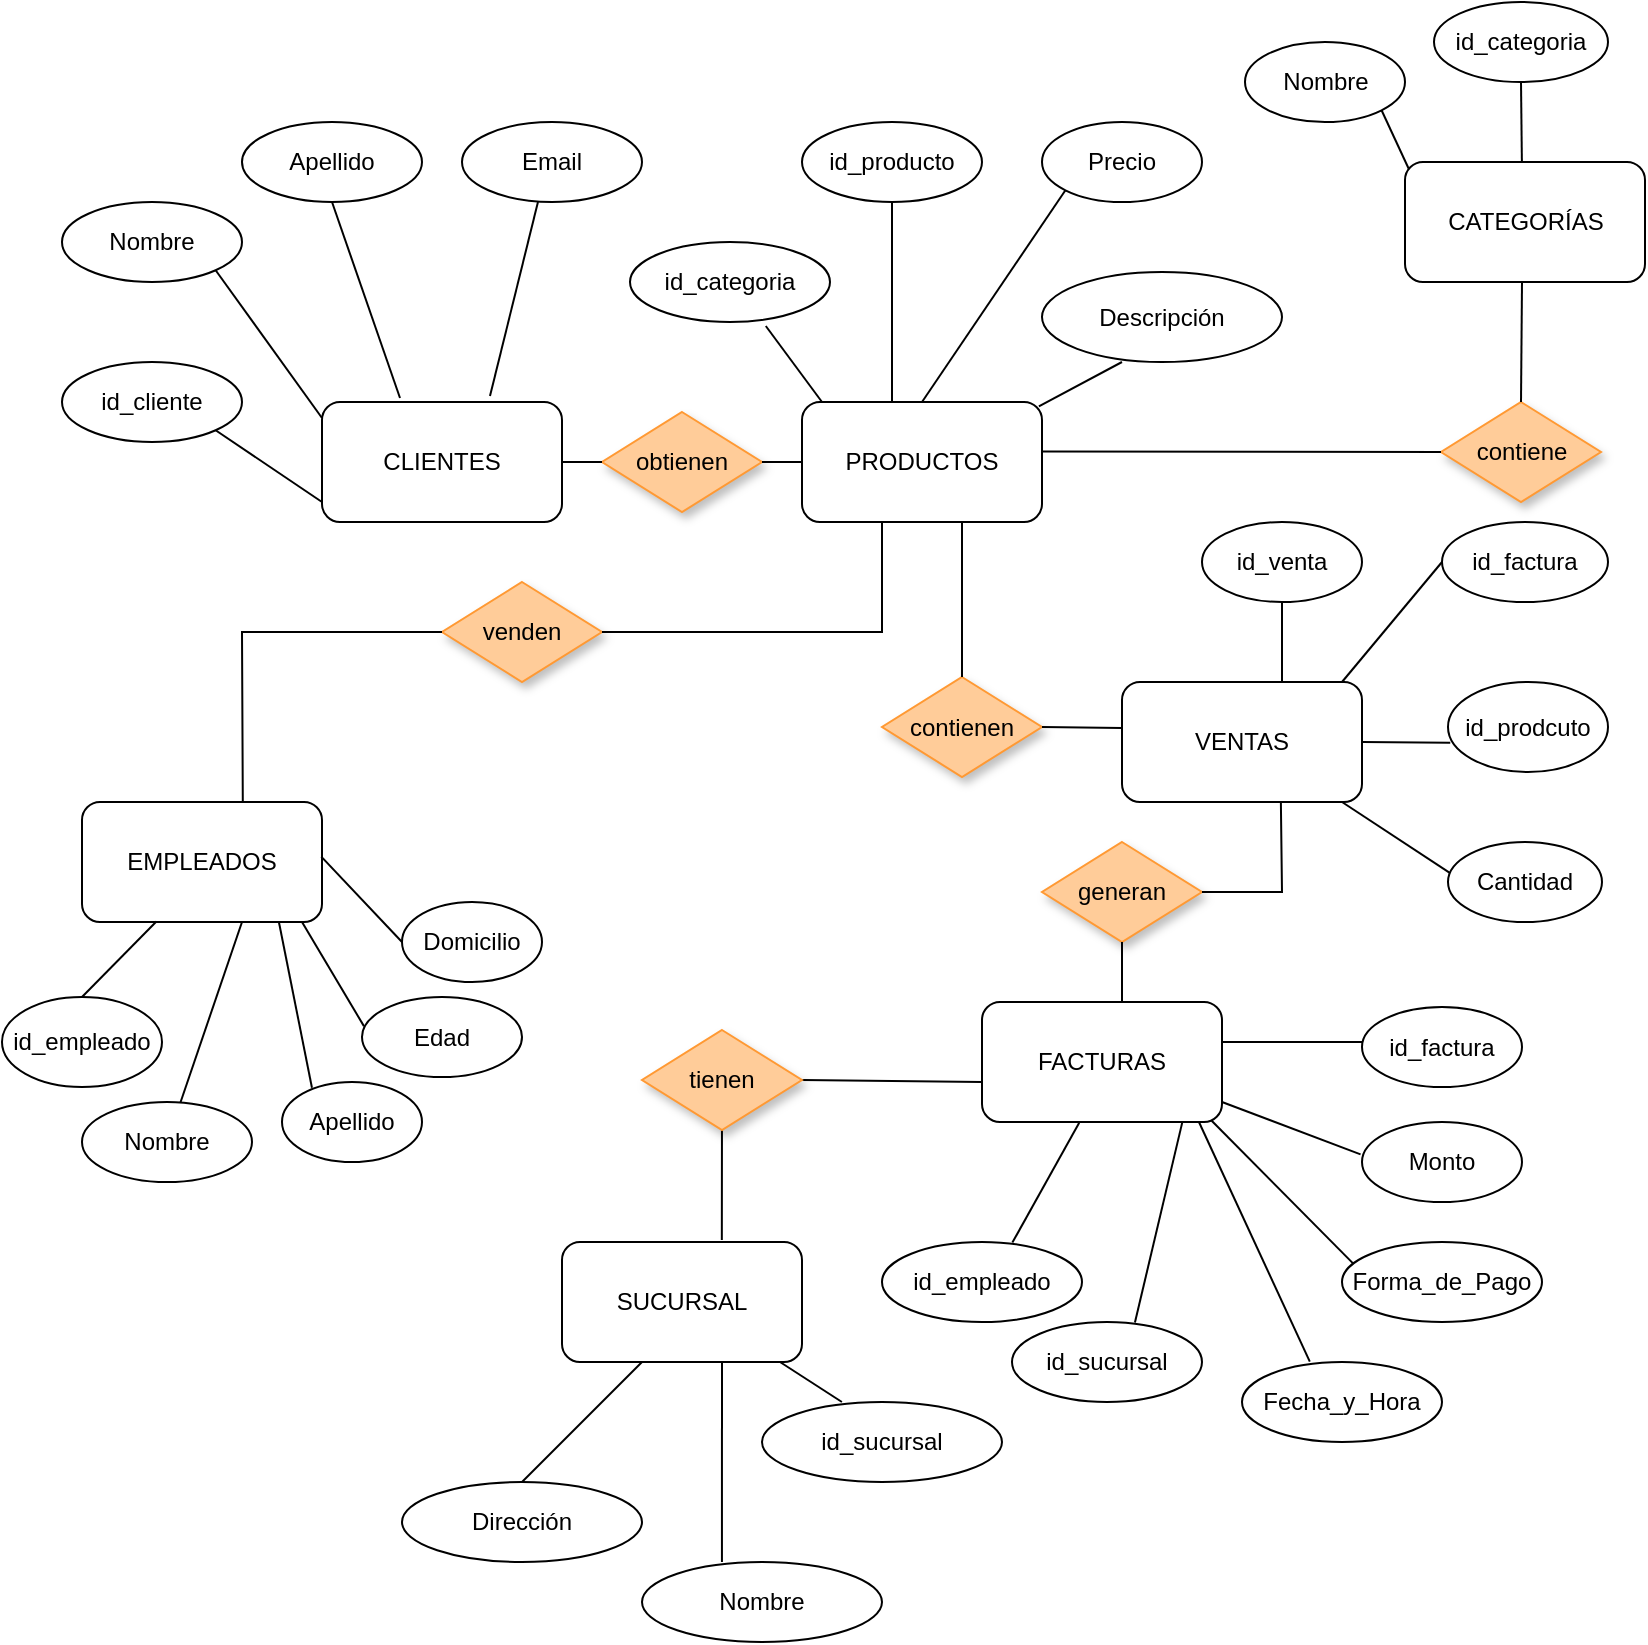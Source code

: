 <mxfile version="21.1.2" type="device">
  <diagram name="Página-1" id="aUL2StrygrHeIbLncTos">
    <mxGraphModel dx="1480" dy="673" grid="1" gridSize="10" guides="1" tooltips="1" connect="1" arrows="1" fold="1" page="1" pageScale="1" pageWidth="827" pageHeight="1169" math="0" shadow="0">
      <root>
        <mxCell id="0" />
        <mxCell id="1" parent="0" />
        <mxCell id="OwYhQeOUN2ve-CkDYoAG-1" value="CLIENTES" style="rounded=1;whiteSpace=wrap;html=1;" vertex="1" parent="1">
          <mxGeometry x="160" y="220" width="120" height="60" as="geometry" />
        </mxCell>
        <mxCell id="OwYhQeOUN2ve-CkDYoAG-2" value="id_cliente" style="ellipse;whiteSpace=wrap;html=1;" vertex="1" parent="1">
          <mxGeometry x="30" y="200" width="90" height="40" as="geometry" />
        </mxCell>
        <mxCell id="OwYhQeOUN2ve-CkDYoAG-3" value="Nombre" style="ellipse;whiteSpace=wrap;html=1;" vertex="1" parent="1">
          <mxGeometry x="30" y="120" width="90" height="40" as="geometry" />
        </mxCell>
        <mxCell id="OwYhQeOUN2ve-CkDYoAG-4" value="Apellido" style="ellipse;whiteSpace=wrap;html=1;" vertex="1" parent="1">
          <mxGeometry x="120" y="80" width="90" height="40" as="geometry" />
        </mxCell>
        <mxCell id="OwYhQeOUN2ve-CkDYoAG-5" value="Email" style="ellipse;whiteSpace=wrap;html=1;" vertex="1" parent="1">
          <mxGeometry x="230" y="80" width="90" height="40" as="geometry" />
        </mxCell>
        <mxCell id="OwYhQeOUN2ve-CkDYoAG-9" value="" style="endArrow=none;html=1;rounded=0;entryX=0.422;entryY=1;entryDx=0;entryDy=0;entryPerimeter=0;exitX=0.7;exitY=-0.05;exitDx=0;exitDy=0;exitPerimeter=0;" edge="1" parent="1" source="OwYhQeOUN2ve-CkDYoAG-1" target="OwYhQeOUN2ve-CkDYoAG-5">
          <mxGeometry width="50" height="50" relative="1" as="geometry">
            <mxPoint x="240" y="240" as="sourcePoint" />
            <mxPoint x="290" y="190" as="targetPoint" />
          </mxGeometry>
        </mxCell>
        <mxCell id="OwYhQeOUN2ve-CkDYoAG-10" value="" style="endArrow=none;html=1;rounded=0;entryX=0.5;entryY=1;entryDx=0;entryDy=0;exitX=0.325;exitY=-0.033;exitDx=0;exitDy=0;exitPerimeter=0;" edge="1" parent="1" source="OwYhQeOUN2ve-CkDYoAG-1" target="OwYhQeOUN2ve-CkDYoAG-4">
          <mxGeometry width="50" height="50" relative="1" as="geometry">
            <mxPoint x="182" y="240" as="sourcePoint" />
            <mxPoint x="210" y="120" as="targetPoint" />
          </mxGeometry>
        </mxCell>
        <mxCell id="OwYhQeOUN2ve-CkDYoAG-11" value="" style="endArrow=none;html=1;rounded=0;entryX=1;entryY=1;entryDx=0;entryDy=0;" edge="1" parent="1" target="OwYhQeOUN2ve-CkDYoAG-2">
          <mxGeometry width="50" height="50" relative="1" as="geometry">
            <mxPoint x="160" y="270" as="sourcePoint" />
            <mxPoint x="210" y="220" as="targetPoint" />
          </mxGeometry>
        </mxCell>
        <mxCell id="OwYhQeOUN2ve-CkDYoAG-12" value="" style="endArrow=none;html=1;rounded=0;entryX=1;entryY=1;entryDx=0;entryDy=0;exitX=0;exitY=0.133;exitDx=0;exitDy=0;exitPerimeter=0;" edge="1" parent="1" source="OwYhQeOUN2ve-CkDYoAG-1" target="OwYhQeOUN2ve-CkDYoAG-3">
          <mxGeometry width="50" height="50" relative="1" as="geometry">
            <mxPoint x="170" y="240" as="sourcePoint" />
            <mxPoint x="220" y="190" as="targetPoint" />
          </mxGeometry>
        </mxCell>
        <mxCell id="OwYhQeOUN2ve-CkDYoAG-13" value="PRODUCTOS" style="rounded=1;whiteSpace=wrap;html=1;" vertex="1" parent="1">
          <mxGeometry x="400" y="220" width="120" height="60" as="geometry" />
        </mxCell>
        <mxCell id="OwYhQeOUN2ve-CkDYoAG-14" value="id_producto" style="ellipse;whiteSpace=wrap;html=1;" vertex="1" parent="1">
          <mxGeometry x="400" y="80" width="90" height="40" as="geometry" />
        </mxCell>
        <mxCell id="OwYhQeOUN2ve-CkDYoAG-15" value="Precio" style="ellipse;whiteSpace=wrap;html=1;" vertex="1" parent="1">
          <mxGeometry x="520" y="80" width="80" height="40" as="geometry" />
        </mxCell>
        <mxCell id="OwYhQeOUN2ve-CkDYoAG-16" value="Descripción" style="ellipse;whiteSpace=wrap;html=1;" vertex="1" parent="1">
          <mxGeometry x="520" y="155" width="120" height="45" as="geometry" />
        </mxCell>
        <mxCell id="OwYhQeOUN2ve-CkDYoAG-18" value="" style="endArrow=none;html=1;rounded=0;entryX=0.5;entryY=1;entryDx=0;entryDy=0;" edge="1" parent="1" target="OwYhQeOUN2ve-CkDYoAG-14">
          <mxGeometry width="50" height="50" relative="1" as="geometry">
            <mxPoint x="445" y="220" as="sourcePoint" />
            <mxPoint x="440" y="270" as="targetPoint" />
          </mxGeometry>
        </mxCell>
        <mxCell id="OwYhQeOUN2ve-CkDYoAG-19" value="" style="endArrow=none;html=1;rounded=0;entryX=0;entryY=1;entryDx=0;entryDy=0;" edge="1" parent="1" target="OwYhQeOUN2ve-CkDYoAG-15">
          <mxGeometry width="50" height="50" relative="1" as="geometry">
            <mxPoint x="460" y="220" as="sourcePoint" />
            <mxPoint x="510" y="170" as="targetPoint" />
          </mxGeometry>
        </mxCell>
        <mxCell id="OwYhQeOUN2ve-CkDYoAG-20" value="" style="endArrow=none;html=1;rounded=0;exitX=0.987;exitY=0.036;exitDx=0;exitDy=0;exitPerimeter=0;" edge="1" parent="1" source="OwYhQeOUN2ve-CkDYoAG-13">
          <mxGeometry width="50" height="50" relative="1" as="geometry">
            <mxPoint x="520" y="250" as="sourcePoint" />
            <mxPoint x="560" y="200" as="targetPoint" />
          </mxGeometry>
        </mxCell>
        <mxCell id="OwYhQeOUN2ve-CkDYoAG-21" value="obtienen" style="rhombus;whiteSpace=wrap;html=1;strokeColor=#FF9933;shadow=1;fillColor=#FFCC99;" vertex="1" parent="1">
          <mxGeometry x="300" y="225" width="80" height="50" as="geometry" />
        </mxCell>
        <mxCell id="OwYhQeOUN2ve-CkDYoAG-23" value="" style="endArrow=none;html=1;rounded=0;entryX=1;entryY=0.5;entryDx=0;entryDy=0;exitX=0;exitY=0.5;exitDx=0;exitDy=0;" edge="1" parent="1" source="OwYhQeOUN2ve-CkDYoAG-21" target="OwYhQeOUN2ve-CkDYoAG-1">
          <mxGeometry width="50" height="50" relative="1" as="geometry">
            <mxPoint x="480" y="360" as="sourcePoint" />
            <mxPoint x="530" y="310" as="targetPoint" />
          </mxGeometry>
        </mxCell>
        <mxCell id="OwYhQeOUN2ve-CkDYoAG-24" value="" style="endArrow=none;html=1;rounded=0;exitX=1;exitY=0.5;exitDx=0;exitDy=0;entryX=0;entryY=0.5;entryDx=0;entryDy=0;" edge="1" parent="1" source="OwYhQeOUN2ve-CkDYoAG-21" target="OwYhQeOUN2ve-CkDYoAG-13">
          <mxGeometry width="50" height="50" relative="1" as="geometry">
            <mxPoint x="480" y="360" as="sourcePoint" />
            <mxPoint x="530" y="310" as="targetPoint" />
          </mxGeometry>
        </mxCell>
        <mxCell id="OwYhQeOUN2ve-CkDYoAG-25" value="VENTAS" style="rounded=1;whiteSpace=wrap;html=1;" vertex="1" parent="1">
          <mxGeometry x="560" y="360" width="120" height="60" as="geometry" />
        </mxCell>
        <mxCell id="OwYhQeOUN2ve-CkDYoAG-27" value="id_venta" style="ellipse;whiteSpace=wrap;html=1;" vertex="1" parent="1">
          <mxGeometry x="600" y="280" width="80" height="40" as="geometry" />
        </mxCell>
        <mxCell id="OwYhQeOUN2ve-CkDYoAG-28" value="id_factura" style="ellipse;whiteSpace=wrap;html=1;" vertex="1" parent="1">
          <mxGeometry x="720" y="280" width="83" height="40" as="geometry" />
        </mxCell>
        <mxCell id="OwYhQeOUN2ve-CkDYoAG-29" value="id_prodcuto" style="ellipse;whiteSpace=wrap;html=1;" vertex="1" parent="1">
          <mxGeometry x="723" y="360" width="80" height="45" as="geometry" />
        </mxCell>
        <mxCell id="OwYhQeOUN2ve-CkDYoAG-30" value="Cantidad" style="ellipse;whiteSpace=wrap;html=1;" vertex="1" parent="1">
          <mxGeometry x="723" y="440" width="77" height="40" as="geometry" />
        </mxCell>
        <mxCell id="OwYhQeOUN2ve-CkDYoAG-31" value="" style="endArrow=none;html=1;rounded=0;entryX=0;entryY=0.5;entryDx=0;entryDy=0;" edge="1" parent="1" target="OwYhQeOUN2ve-CkDYoAG-28">
          <mxGeometry width="50" height="50" relative="1" as="geometry">
            <mxPoint x="670" y="360" as="sourcePoint" />
            <mxPoint x="720" y="310" as="targetPoint" />
          </mxGeometry>
        </mxCell>
        <mxCell id="OwYhQeOUN2ve-CkDYoAG-32" value="" style="endArrow=none;html=1;rounded=0;entryX=0.5;entryY=1;entryDx=0;entryDy=0;" edge="1" parent="1" target="OwYhQeOUN2ve-CkDYoAG-27">
          <mxGeometry width="50" height="50" relative="1" as="geometry">
            <mxPoint x="640" y="360" as="sourcePoint" />
            <mxPoint x="660" y="420" as="targetPoint" />
          </mxGeometry>
        </mxCell>
        <mxCell id="OwYhQeOUN2ve-CkDYoAG-33" value="" style="endArrow=none;html=1;rounded=0;entryX=0.014;entryY=0.675;entryDx=0;entryDy=0;entryPerimeter=0;" edge="1" parent="1" target="OwYhQeOUN2ve-CkDYoAG-29">
          <mxGeometry width="50" height="50" relative="1" as="geometry">
            <mxPoint x="680" y="390" as="sourcePoint" />
            <mxPoint x="730" y="340" as="targetPoint" />
          </mxGeometry>
        </mxCell>
        <mxCell id="OwYhQeOUN2ve-CkDYoAG-34" value="" style="endArrow=none;html=1;rounded=0;entryX=0.014;entryY=0.388;entryDx=0;entryDy=0;entryPerimeter=0;" edge="1" parent="1" target="OwYhQeOUN2ve-CkDYoAG-30">
          <mxGeometry width="50" height="50" relative="1" as="geometry">
            <mxPoint x="670" y="420" as="sourcePoint" />
            <mxPoint x="720" y="370" as="targetPoint" />
          </mxGeometry>
        </mxCell>
        <mxCell id="OwYhQeOUN2ve-CkDYoAG-35" value="contienen" style="rhombus;whiteSpace=wrap;html=1;strokeColor=#FF9933;shadow=1;fillColor=#FFCC99;" vertex="1" parent="1">
          <mxGeometry x="440" y="357.5" width="80" height="50" as="geometry" />
        </mxCell>
        <mxCell id="OwYhQeOUN2ve-CkDYoAG-36" value="" style="endArrow=none;html=1;rounded=0;exitX=0.5;exitY=0;exitDx=0;exitDy=0;" edge="1" parent="1" source="OwYhQeOUN2ve-CkDYoAG-35">
          <mxGeometry width="50" height="50" relative="1" as="geometry">
            <mxPoint x="430" y="380" as="sourcePoint" />
            <mxPoint x="480" y="280" as="targetPoint" />
          </mxGeometry>
        </mxCell>
        <mxCell id="OwYhQeOUN2ve-CkDYoAG-37" value="" style="endArrow=none;html=1;rounded=0;exitX=1;exitY=0.5;exitDx=0;exitDy=0;" edge="1" parent="1" source="OwYhQeOUN2ve-CkDYoAG-35">
          <mxGeometry width="50" height="50" relative="1" as="geometry">
            <mxPoint x="520" y="380" as="sourcePoint" />
            <mxPoint x="560" y="383" as="targetPoint" />
          </mxGeometry>
        </mxCell>
        <mxCell id="OwYhQeOUN2ve-CkDYoAG-39" value="FACTURAS" style="rounded=1;whiteSpace=wrap;html=1;" vertex="1" parent="1">
          <mxGeometry x="490" y="520" width="120" height="60" as="geometry" />
        </mxCell>
        <mxCell id="OwYhQeOUN2ve-CkDYoAG-40" value="id_factura" style="ellipse;whiteSpace=wrap;html=1;" vertex="1" parent="1">
          <mxGeometry x="680" y="522.5" width="80" height="40" as="geometry" />
        </mxCell>
        <mxCell id="OwYhQeOUN2ve-CkDYoAG-41" value="Monto" style="ellipse;whiteSpace=wrap;html=1;" vertex="1" parent="1">
          <mxGeometry x="680" y="580" width="80" height="40" as="geometry" />
        </mxCell>
        <mxCell id="OwYhQeOUN2ve-CkDYoAG-42" value="Forma_de_Pago" style="ellipse;whiteSpace=wrap;html=1;" vertex="1" parent="1">
          <mxGeometry x="670" y="640" width="100" height="40" as="geometry" />
        </mxCell>
        <mxCell id="OwYhQeOUN2ve-CkDYoAG-43" value="Fecha_y_Hora" style="ellipse;whiteSpace=wrap;html=1;" vertex="1" parent="1">
          <mxGeometry x="620" y="700" width="100" height="40" as="geometry" />
        </mxCell>
        <mxCell id="OwYhQeOUN2ve-CkDYoAG-45" value="id_sucursal" style="ellipse;whiteSpace=wrap;html=1;" vertex="1" parent="1">
          <mxGeometry x="505" y="680" width="95" height="40" as="geometry" />
        </mxCell>
        <mxCell id="OwYhQeOUN2ve-CkDYoAG-46" value="id_empleado" style="ellipse;whiteSpace=wrap;html=1;" vertex="1" parent="1">
          <mxGeometry x="440" y="640" width="100" height="40" as="geometry" />
        </mxCell>
        <mxCell id="OwYhQeOUN2ve-CkDYoAG-47" value="EMPLEADOS" style="rounded=1;whiteSpace=wrap;html=1;" vertex="1" parent="1">
          <mxGeometry x="40" y="420" width="120" height="60" as="geometry" />
        </mxCell>
        <mxCell id="OwYhQeOUN2ve-CkDYoAG-48" value="id_empleado" style="ellipse;whiteSpace=wrap;html=1;" vertex="1" parent="1">
          <mxGeometry y="517.5" width="80" height="45" as="geometry" />
        </mxCell>
        <mxCell id="OwYhQeOUN2ve-CkDYoAG-49" value="Nombre" style="ellipse;whiteSpace=wrap;html=1;" vertex="1" parent="1">
          <mxGeometry x="40" y="570" width="85" height="40" as="geometry" />
        </mxCell>
        <mxCell id="OwYhQeOUN2ve-CkDYoAG-50" value="Apellido" style="ellipse;whiteSpace=wrap;html=1;" vertex="1" parent="1">
          <mxGeometry x="140" y="560" width="70" height="40" as="geometry" />
        </mxCell>
        <mxCell id="OwYhQeOUN2ve-CkDYoAG-51" value="Edad" style="ellipse;whiteSpace=wrap;html=1;" vertex="1" parent="1">
          <mxGeometry x="180" y="517.5" width="80" height="40" as="geometry" />
        </mxCell>
        <mxCell id="OwYhQeOUN2ve-CkDYoAG-52" value="Domicilio" style="ellipse;whiteSpace=wrap;html=1;" vertex="1" parent="1">
          <mxGeometry x="200" y="470" width="70" height="40" as="geometry" />
        </mxCell>
        <mxCell id="OwYhQeOUN2ve-CkDYoAG-53" value="SUCURSAL" style="rounded=1;whiteSpace=wrap;html=1;" vertex="1" parent="1">
          <mxGeometry x="280" y="640" width="120" height="60" as="geometry" />
        </mxCell>
        <mxCell id="OwYhQeOUN2ve-CkDYoAG-54" value="id_sucursal" style="ellipse;whiteSpace=wrap;html=1;" vertex="1" parent="1">
          <mxGeometry x="380" y="720" width="120" height="40" as="geometry" />
        </mxCell>
        <mxCell id="OwYhQeOUN2ve-CkDYoAG-55" value="Nombre" style="ellipse;whiteSpace=wrap;html=1;" vertex="1" parent="1">
          <mxGeometry x="320" y="800" width="120" height="40" as="geometry" />
        </mxCell>
        <mxCell id="OwYhQeOUN2ve-CkDYoAG-56" value="Dirección" style="ellipse;whiteSpace=wrap;html=1;" vertex="1" parent="1">
          <mxGeometry x="200" y="760" width="120" height="40" as="geometry" />
        </mxCell>
        <mxCell id="OwYhQeOUN2ve-CkDYoAG-57" value="CATEGORÍAS" style="rounded=1;whiteSpace=wrap;html=1;" vertex="1" parent="1">
          <mxGeometry x="701.5" y="100" width="120" height="60" as="geometry" />
        </mxCell>
        <mxCell id="OwYhQeOUN2ve-CkDYoAG-58" value="id_categoria" style="ellipse;whiteSpace=wrap;html=1;" vertex="1" parent="1">
          <mxGeometry x="314" y="140" width="100" height="40" as="geometry" />
        </mxCell>
        <mxCell id="OwYhQeOUN2ve-CkDYoAG-59" value="id_categoria" style="ellipse;whiteSpace=wrap;html=1;" vertex="1" parent="1">
          <mxGeometry x="716" y="20" width="87" height="40" as="geometry" />
        </mxCell>
        <mxCell id="OwYhQeOUN2ve-CkDYoAG-62" value="Nombre" style="ellipse;whiteSpace=wrap;html=1;" vertex="1" parent="1">
          <mxGeometry x="621.5" y="40" width="80" height="40" as="geometry" />
        </mxCell>
        <mxCell id="OwYhQeOUN2ve-CkDYoAG-63" value="" style="endArrow=none;html=1;rounded=0;entryX=0.487;entryY=-0.006;entryDx=0;entryDy=0;entryPerimeter=0;exitX=0.5;exitY=1;exitDx=0;exitDy=0;" edge="1" parent="1" source="OwYhQeOUN2ve-CkDYoAG-59" target="OwYhQeOUN2ve-CkDYoAG-57">
          <mxGeometry width="50" height="50" relative="1" as="geometry">
            <mxPoint x="762" y="70" as="sourcePoint" />
            <mxPoint x="500" y="140" as="targetPoint" />
          </mxGeometry>
        </mxCell>
        <mxCell id="OwYhQeOUN2ve-CkDYoAG-64" value="" style="endArrow=none;html=1;rounded=0;entryX=0.015;entryY=0.054;entryDx=0;entryDy=0;entryPerimeter=0;exitX=1;exitY=1;exitDx=0;exitDy=0;" edge="1" parent="1" source="OwYhQeOUN2ve-CkDYoAG-62" target="OwYhQeOUN2ve-CkDYoAG-57">
          <mxGeometry width="50" height="50" relative="1" as="geometry">
            <mxPoint x="710" y="140" as="sourcePoint" />
            <mxPoint x="760" y="90" as="targetPoint" />
          </mxGeometry>
        </mxCell>
        <mxCell id="OwYhQeOUN2ve-CkDYoAG-65" value="contiene" style="rhombus;whiteSpace=wrap;html=1;strokeColor=#FF9933;shadow=1;fillColor=#FFCC99;" vertex="1" parent="1">
          <mxGeometry x="719.5" y="220" width="80" height="50" as="geometry" />
        </mxCell>
        <mxCell id="OwYhQeOUN2ve-CkDYoAG-66" value="" style="endArrow=none;html=1;rounded=0;exitX=0.5;exitY=0;exitDx=0;exitDy=0;" edge="1" parent="1" source="OwYhQeOUN2ve-CkDYoAG-65">
          <mxGeometry width="50" height="50" relative="1" as="geometry">
            <mxPoint x="700" y="300" as="sourcePoint" />
            <mxPoint x="760" y="160" as="targetPoint" />
          </mxGeometry>
        </mxCell>
        <mxCell id="OwYhQeOUN2ve-CkDYoAG-67" value="" style="endArrow=none;html=1;rounded=0;entryX=0;entryY=0.5;entryDx=0;entryDy=0;exitX=0.999;exitY=0.413;exitDx=0;exitDy=0;exitPerimeter=0;" edge="1" parent="1" source="OwYhQeOUN2ve-CkDYoAG-13" target="OwYhQeOUN2ve-CkDYoAG-65">
          <mxGeometry width="50" height="50" relative="1" as="geometry">
            <mxPoint x="520" y="240" as="sourcePoint" />
            <mxPoint x="740" y="210" as="targetPoint" />
          </mxGeometry>
        </mxCell>
        <mxCell id="OwYhQeOUN2ve-CkDYoAG-68" value="" style="endArrow=none;html=1;rounded=0;entryX=0.679;entryY=1.05;entryDx=0;entryDy=0;entryPerimeter=0;" edge="1" parent="1" target="OwYhQeOUN2ve-CkDYoAG-58">
          <mxGeometry width="50" height="50" relative="1" as="geometry">
            <mxPoint x="410" y="220" as="sourcePoint" />
            <mxPoint x="520" y="270" as="targetPoint" />
          </mxGeometry>
        </mxCell>
        <mxCell id="OwYhQeOUN2ve-CkDYoAG-69" value="" style="endArrow=none;html=1;rounded=0;entryX=0.405;entryY=1.006;entryDx=0;entryDy=0;entryPerimeter=0;exitX=0.652;exitY=0.007;exitDx=0;exitDy=0;exitPerimeter=0;" edge="1" parent="1" source="OwYhQeOUN2ve-CkDYoAG-46" target="OwYhQeOUN2ve-CkDYoAG-39">
          <mxGeometry width="50" height="50" relative="1" as="geometry">
            <mxPoint x="480" y="680" as="sourcePoint" />
            <mxPoint x="530" y="630" as="targetPoint" />
          </mxGeometry>
        </mxCell>
        <mxCell id="OwYhQeOUN2ve-CkDYoAG-70" value="" style="endArrow=none;html=1;rounded=0;exitX=0.647;exitY=0.007;exitDx=0;exitDy=0;exitPerimeter=0;entryX=0.835;entryY=0.999;entryDx=0;entryDy=0;entryPerimeter=0;" edge="1" parent="1" source="OwYhQeOUN2ve-CkDYoAG-45" target="OwYhQeOUN2ve-CkDYoAG-39">
          <mxGeometry width="50" height="50" relative="1" as="geometry">
            <mxPoint x="480" y="680" as="sourcePoint" />
            <mxPoint x="590" y="580" as="targetPoint" />
          </mxGeometry>
        </mxCell>
        <mxCell id="OwYhQeOUN2ve-CkDYoAG-71" value="" style="endArrow=none;html=1;rounded=0;entryX=0;entryY=0.438;entryDx=0;entryDy=0;entryPerimeter=0;" edge="1" parent="1" target="OwYhQeOUN2ve-CkDYoAG-40">
          <mxGeometry width="50" height="50" relative="1" as="geometry">
            <mxPoint x="610" y="540" as="sourcePoint" />
            <mxPoint x="660" y="490" as="targetPoint" />
          </mxGeometry>
        </mxCell>
        <mxCell id="OwYhQeOUN2ve-CkDYoAG-72" value="" style="endArrow=none;html=1;rounded=0;entryX=-0.009;entryY=0.405;entryDx=0;entryDy=0;entryPerimeter=0;" edge="1" parent="1" target="OwYhQeOUN2ve-CkDYoAG-41">
          <mxGeometry width="50" height="50" relative="1" as="geometry">
            <mxPoint x="610" y="570" as="sourcePoint" />
            <mxPoint x="650" y="560" as="targetPoint" />
          </mxGeometry>
        </mxCell>
        <mxCell id="OwYhQeOUN2ve-CkDYoAG-73" value="" style="endArrow=none;html=1;rounded=0;entryX=0.054;entryY=0.264;entryDx=0;entryDy=0;entryPerimeter=0;exitX=0.957;exitY=0.99;exitDx=0;exitDy=0;exitPerimeter=0;" edge="1" parent="1" source="OwYhQeOUN2ve-CkDYoAG-39" target="OwYhQeOUN2ve-CkDYoAG-42">
          <mxGeometry width="50" height="50" relative="1" as="geometry">
            <mxPoint x="600" y="690" as="sourcePoint" />
            <mxPoint x="650" y="640" as="targetPoint" />
          </mxGeometry>
        </mxCell>
        <mxCell id="OwYhQeOUN2ve-CkDYoAG-74" value="" style="endArrow=none;html=1;rounded=0;exitX=0.339;exitY=-0.004;exitDx=0;exitDy=0;exitPerimeter=0;entryX=0.903;entryY=0.996;entryDx=0;entryDy=0;entryPerimeter=0;" edge="1" parent="1" source="OwYhQeOUN2ve-CkDYoAG-43" target="OwYhQeOUN2ve-CkDYoAG-39">
          <mxGeometry width="50" height="50" relative="1" as="geometry">
            <mxPoint x="600" y="670" as="sourcePoint" />
            <mxPoint x="600" y="580" as="targetPoint" />
          </mxGeometry>
        </mxCell>
        <mxCell id="OwYhQeOUN2ve-CkDYoAG-75" value="generan" style="rhombus;whiteSpace=wrap;html=1;strokeColor=#FF9933;shadow=1;fillColor=#FFCC99;" vertex="1" parent="1">
          <mxGeometry x="520" y="440" width="80" height="50" as="geometry" />
        </mxCell>
        <mxCell id="OwYhQeOUN2ve-CkDYoAG-76" value="" style="endArrow=none;html=1;rounded=0;entryX=0.662;entryY=1.004;entryDx=0;entryDy=0;entryPerimeter=0;exitX=1;exitY=0.5;exitDx=0;exitDy=0;" edge="1" parent="1" source="OwYhQeOUN2ve-CkDYoAG-75" target="OwYhQeOUN2ve-CkDYoAG-25">
          <mxGeometry width="50" height="50" relative="1" as="geometry">
            <mxPoint x="380" y="500" as="sourcePoint" />
            <mxPoint x="430" y="450" as="targetPoint" />
            <Array as="points">
              <mxPoint x="640" y="465" />
            </Array>
          </mxGeometry>
        </mxCell>
        <mxCell id="OwYhQeOUN2ve-CkDYoAG-77" value="" style="endArrow=none;html=1;rounded=0;entryX=0.5;entryY=1;entryDx=0;entryDy=0;" edge="1" parent="1" target="OwYhQeOUN2ve-CkDYoAG-75">
          <mxGeometry width="50" height="50" relative="1" as="geometry">
            <mxPoint x="560" y="520" as="sourcePoint" />
            <mxPoint x="610" y="470" as="targetPoint" />
          </mxGeometry>
        </mxCell>
        <mxCell id="OwYhQeOUN2ve-CkDYoAG-78" value="" style="endArrow=none;html=1;rounded=0;exitX=0.5;exitY=0;exitDx=0;exitDy=0;" edge="1" parent="1" source="OwYhQeOUN2ve-CkDYoAG-56">
          <mxGeometry width="50" height="50" relative="1" as="geometry">
            <mxPoint x="270" y="750" as="sourcePoint" />
            <mxPoint x="320" y="700" as="targetPoint" />
          </mxGeometry>
        </mxCell>
        <mxCell id="OwYhQeOUN2ve-CkDYoAG-79" value="" style="endArrow=none;html=1;rounded=0;exitX=0.333;exitY=0;exitDx=0;exitDy=0;exitPerimeter=0;" edge="1" parent="1" source="OwYhQeOUN2ve-CkDYoAG-55">
          <mxGeometry width="50" height="50" relative="1" as="geometry">
            <mxPoint x="310" y="750" as="sourcePoint" />
            <mxPoint x="360" y="700" as="targetPoint" />
          </mxGeometry>
        </mxCell>
        <mxCell id="OwYhQeOUN2ve-CkDYoAG-80" value="" style="endArrow=none;html=1;rounded=0;entryX=0.333;entryY=0;entryDx=0;entryDy=0;entryPerimeter=0;" edge="1" parent="1" target="OwYhQeOUN2ve-CkDYoAG-54">
          <mxGeometry width="50" height="50" relative="1" as="geometry">
            <mxPoint x="389" y="700" as="sourcePoint" />
            <mxPoint x="439" y="650" as="targetPoint" />
          </mxGeometry>
        </mxCell>
        <mxCell id="OwYhQeOUN2ve-CkDYoAG-81" value="" style="endArrow=none;html=1;rounded=0;entryX=0.31;entryY=0.996;entryDx=0;entryDy=0;entryPerimeter=0;" edge="1" parent="1" target="OwYhQeOUN2ve-CkDYoAG-47">
          <mxGeometry width="50" height="50" relative="1" as="geometry">
            <mxPoint x="40" y="517.5" as="sourcePoint" />
            <mxPoint x="90" y="467.5" as="targetPoint" />
          </mxGeometry>
        </mxCell>
        <mxCell id="OwYhQeOUN2ve-CkDYoAG-82" value="" style="endArrow=none;html=1;rounded=0;" edge="1" parent="1" source="OwYhQeOUN2ve-CkDYoAG-49">
          <mxGeometry width="50" height="50" relative="1" as="geometry">
            <mxPoint x="70" y="530" as="sourcePoint" />
            <mxPoint x="120" y="480" as="targetPoint" />
          </mxGeometry>
        </mxCell>
        <mxCell id="OwYhQeOUN2ve-CkDYoAG-83" value="" style="endArrow=none;html=1;rounded=0;entryX=0.82;entryY=0.996;entryDx=0;entryDy=0;entryPerimeter=0;exitX=0.214;exitY=0.072;exitDx=0;exitDy=0;exitPerimeter=0;" edge="1" parent="1" source="OwYhQeOUN2ve-CkDYoAG-50" target="OwYhQeOUN2ve-CkDYoAG-47">
          <mxGeometry width="50" height="50" relative="1" as="geometry">
            <mxPoint x="140" y="570" as="sourcePoint" />
            <mxPoint x="190" y="520" as="targetPoint" />
          </mxGeometry>
        </mxCell>
        <mxCell id="OwYhQeOUN2ve-CkDYoAG-84" value="" style="endArrow=none;html=1;rounded=0;entryX=0.012;entryY=0.364;entryDx=0;entryDy=0;entryPerimeter=0;" edge="1" parent="1" target="OwYhQeOUN2ve-CkDYoAG-51">
          <mxGeometry width="50" height="50" relative="1" as="geometry">
            <mxPoint x="150" y="480" as="sourcePoint" />
            <mxPoint x="200" y="430" as="targetPoint" />
          </mxGeometry>
        </mxCell>
        <mxCell id="OwYhQeOUN2ve-CkDYoAG-85" value="" style="endArrow=none;html=1;rounded=0;entryX=0;entryY=0.5;entryDx=0;entryDy=0;exitX=0.997;exitY=0.455;exitDx=0;exitDy=0;exitPerimeter=0;" edge="1" parent="1" source="OwYhQeOUN2ve-CkDYoAG-47" target="OwYhQeOUN2ve-CkDYoAG-52">
          <mxGeometry width="50" height="50" relative="1" as="geometry">
            <mxPoint x="160" y="540" as="sourcePoint" />
            <mxPoint x="210" y="490" as="targetPoint" />
          </mxGeometry>
        </mxCell>
        <mxCell id="OwYhQeOUN2ve-CkDYoAG-86" value="" style="endArrow=none;html=1;rounded=0;exitX=1;exitY=0.5;exitDx=0;exitDy=0;" edge="1" parent="1" source="OwYhQeOUN2ve-CkDYoAG-87">
          <mxGeometry width="50" height="50" relative="1" as="geometry">
            <mxPoint x="270" y="700" as="sourcePoint" />
            <mxPoint x="490" y="560" as="targetPoint" />
            <Array as="points" />
          </mxGeometry>
        </mxCell>
        <mxCell id="OwYhQeOUN2ve-CkDYoAG-88" value="" style="endArrow=none;html=1;rounded=0;exitX=0.666;exitY=-0.016;exitDx=0;exitDy=0;exitPerimeter=0;" edge="1" parent="1" source="OwYhQeOUN2ve-CkDYoAG-53" target="OwYhQeOUN2ve-CkDYoAG-87">
          <mxGeometry width="50" height="50" relative="1" as="geometry">
            <mxPoint x="360" y="639" as="sourcePoint" />
            <mxPoint x="490" y="560" as="targetPoint" />
            <Array as="points">
              <mxPoint x="360" y="560" />
            </Array>
          </mxGeometry>
        </mxCell>
        <mxCell id="OwYhQeOUN2ve-CkDYoAG-87" value="tienen" style="rhombus;whiteSpace=wrap;html=1;strokeColor=#FF9933;shadow=1;fillColor=#FFCC99;" vertex="1" parent="1">
          <mxGeometry x="320" y="534" width="80" height="50" as="geometry" />
        </mxCell>
        <mxCell id="OwYhQeOUN2ve-CkDYoAG-93" value="venden" style="rhombus;whiteSpace=wrap;html=1;strokeColor=#FF9933;shadow=1;fillColor=#FFCC99;" vertex="1" parent="1">
          <mxGeometry x="220" y="310" width="80" height="50" as="geometry" />
        </mxCell>
        <mxCell id="OwYhQeOUN2ve-CkDYoAG-94" value="" style="endArrow=none;html=1;rounded=0;exitX=1;exitY=0.5;exitDx=0;exitDy=0;" edge="1" parent="1" source="OwYhQeOUN2ve-CkDYoAG-93">
          <mxGeometry width="50" height="50" relative="1" as="geometry">
            <mxPoint x="300" y="330" as="sourcePoint" />
            <mxPoint x="440" y="280" as="targetPoint" />
            <Array as="points">
              <mxPoint x="440" y="335" />
            </Array>
          </mxGeometry>
        </mxCell>
        <mxCell id="OwYhQeOUN2ve-CkDYoAG-95" value="" style="endArrow=none;html=1;rounded=0;entryX=0;entryY=0.5;entryDx=0;entryDy=0;exitX=0.67;exitY=-0.001;exitDx=0;exitDy=0;exitPerimeter=0;" edge="1" parent="1" source="OwYhQeOUN2ve-CkDYoAG-47" target="OwYhQeOUN2ve-CkDYoAG-93">
          <mxGeometry width="50" height="50" relative="1" as="geometry">
            <mxPoint x="60" y="380" as="sourcePoint" />
            <mxPoint x="110" y="330" as="targetPoint" />
            <Array as="points">
              <mxPoint x="120" y="335" />
            </Array>
          </mxGeometry>
        </mxCell>
      </root>
    </mxGraphModel>
  </diagram>
</mxfile>
